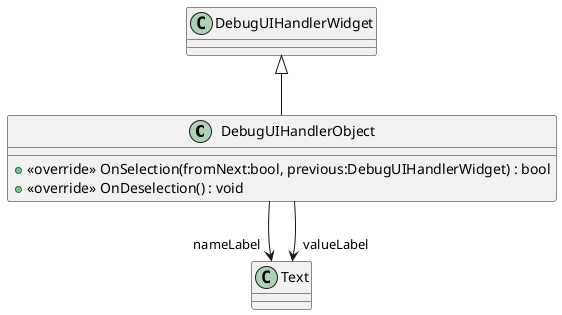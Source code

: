 @startuml
class DebugUIHandlerObject {
    + <<override>> OnSelection(fromNext:bool, previous:DebugUIHandlerWidget) : bool
    + <<override>> OnDeselection() : void
}
DebugUIHandlerWidget <|-- DebugUIHandlerObject
DebugUIHandlerObject --> "nameLabel" Text
DebugUIHandlerObject --> "valueLabel" Text
@enduml
